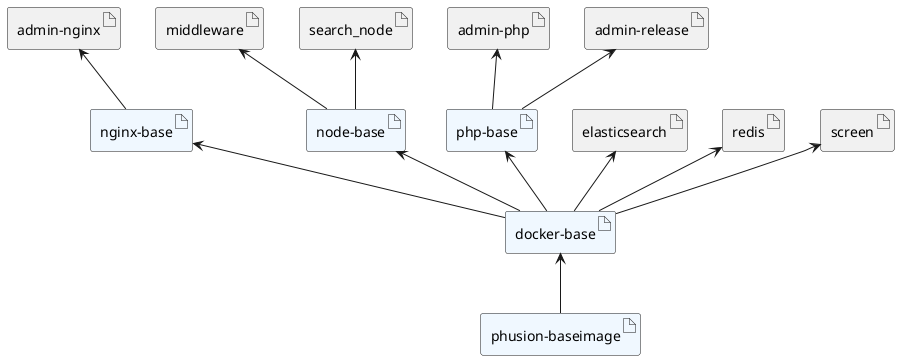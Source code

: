 @startuml

artifact phusion_baseimage as "phusion-baseimage" #AliceBlue
artifact docker_base as "docker-base" #AliceBlue
artifact nginx_base as "nginx-base"  #AliceBlue
artifact node_base as "node-base" #AliceBlue
artifact php_base as "php-base" #AliceBlue
artifact admin_nginx as "admin-nginx"
artifact admin_php as "admin-php"
artifact admin_release as "admin-release"
artifact elasticsearch
artifact middleware
artifact redis
artifact search_node
artifact screen

docker_base <-- phusion_baseimage
nginx_base <-- docker_base
node_base <-- docker_base
php_base <-- docker_base

screen <-- docker_base
admin_nginx <-- nginx_base
admin_php <-- php_base
elasticsearch <-- docker_base
search_node <-- node_base
middleware <-- node_base
admin_release <-- php_base
redis <-- docker_base

@enduml
